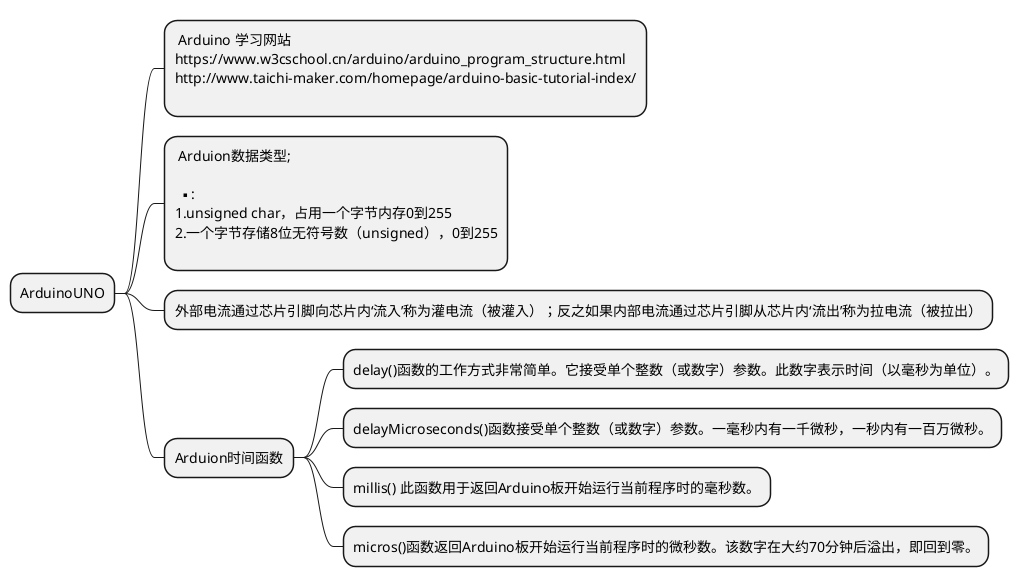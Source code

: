 @startmindmap
* ArduinoUNO
**: Arduino 学习网站
https://www.w3cschool.cn/arduino/arduino_program_structure.html
http://www.taichi-maker.com/homepage/arduino-basic-tutorial-index/
;

**: Arduion数据类型;
' *** boolean(1字节)
' *** char(1字节)
' *** unsigned char(1字节)

**: 
1.unsigned char，占用一个字节内存0到255
2.一个字节存储8位无符号数（unsigned），0到255
;
** 外部电流通过芯片引脚向芯片内‘流入’称为灌电流（被灌入）；反之如果内部电流通过芯片引脚从芯片内‘流出’称为拉电流（被拉出）
** Arduion时间函数
*** delay()函数的工作方式非常简单。它接受单个整数（或数字）参数。此数字表示时间（以毫秒为单位）。
*** delayMicroseconds()函数接受单个整数（或数字）参数。一毫秒内有一千微秒，一秒内有一百万微秒。
*** millis() 此函数用于返回Arduino板开始运行当前程序时的毫秒数。
*** micros()函数返回Arduino板开始运行当前程序时的微秒数。该数字在大约70分钟后溢出，即回到零。
@endmindmap

' Uno A4 (SDA), A5 (SCL)
' I2C总线由两个信号组成 - SCL和SDA。SCL是时钟信号，SDA是数据信号。当前总线主机总是产生时钟信号。一些从设备可能迫使时钟低电平以延迟主设备发送更多数据（或者在主设备尝试将数据写出之前请求更多的时间来准备数据）

' RX==receive，接收
' TX==Transmit

' 引脚A存储 RX 接收

' Arduino Uno的引脚0-13用作数字输入/输出引脚。其中，引脚13连接到板载的LED指示灯；引脚3、5、6、9、10、11具有PWM功能

' 串行（TTL） - 数字引脚0和1是Arduino Uno的串行引脚
' 串行通信用于在Arduino板和其他串行设备（如 计算机， 显示器，传感器等）之间交换数据。每块Arduino板至少有一个串口。串行通信发生在数字引脚0（RX）和1（TX）以及USB上。 Arduino也支持通过数字引脚与SoftwareSerial Library进行串行通信。这允许用户连接多个支持串行的设备，并保留主串行端口可用于USB

' SPI SS / SCK / MISO / MOSI引脚是SPI通信的专用引脚。它们可以在Arduino Uno的数字引脚10-13和ICSP插头上找到
' I2C SCL / SDA引脚是I2C通信的专用引脚。在Arduino Uno上，它们可以在模拟引脚A4和A5上找到, I2C总线上的每个器件都有一个唯一的地址，最多可以在同一条总线上连接255个器件
' Aref - 模拟输入的参考电压

在Arduino UNO中，引脚A4 = SDA，引脚A5 = SCL